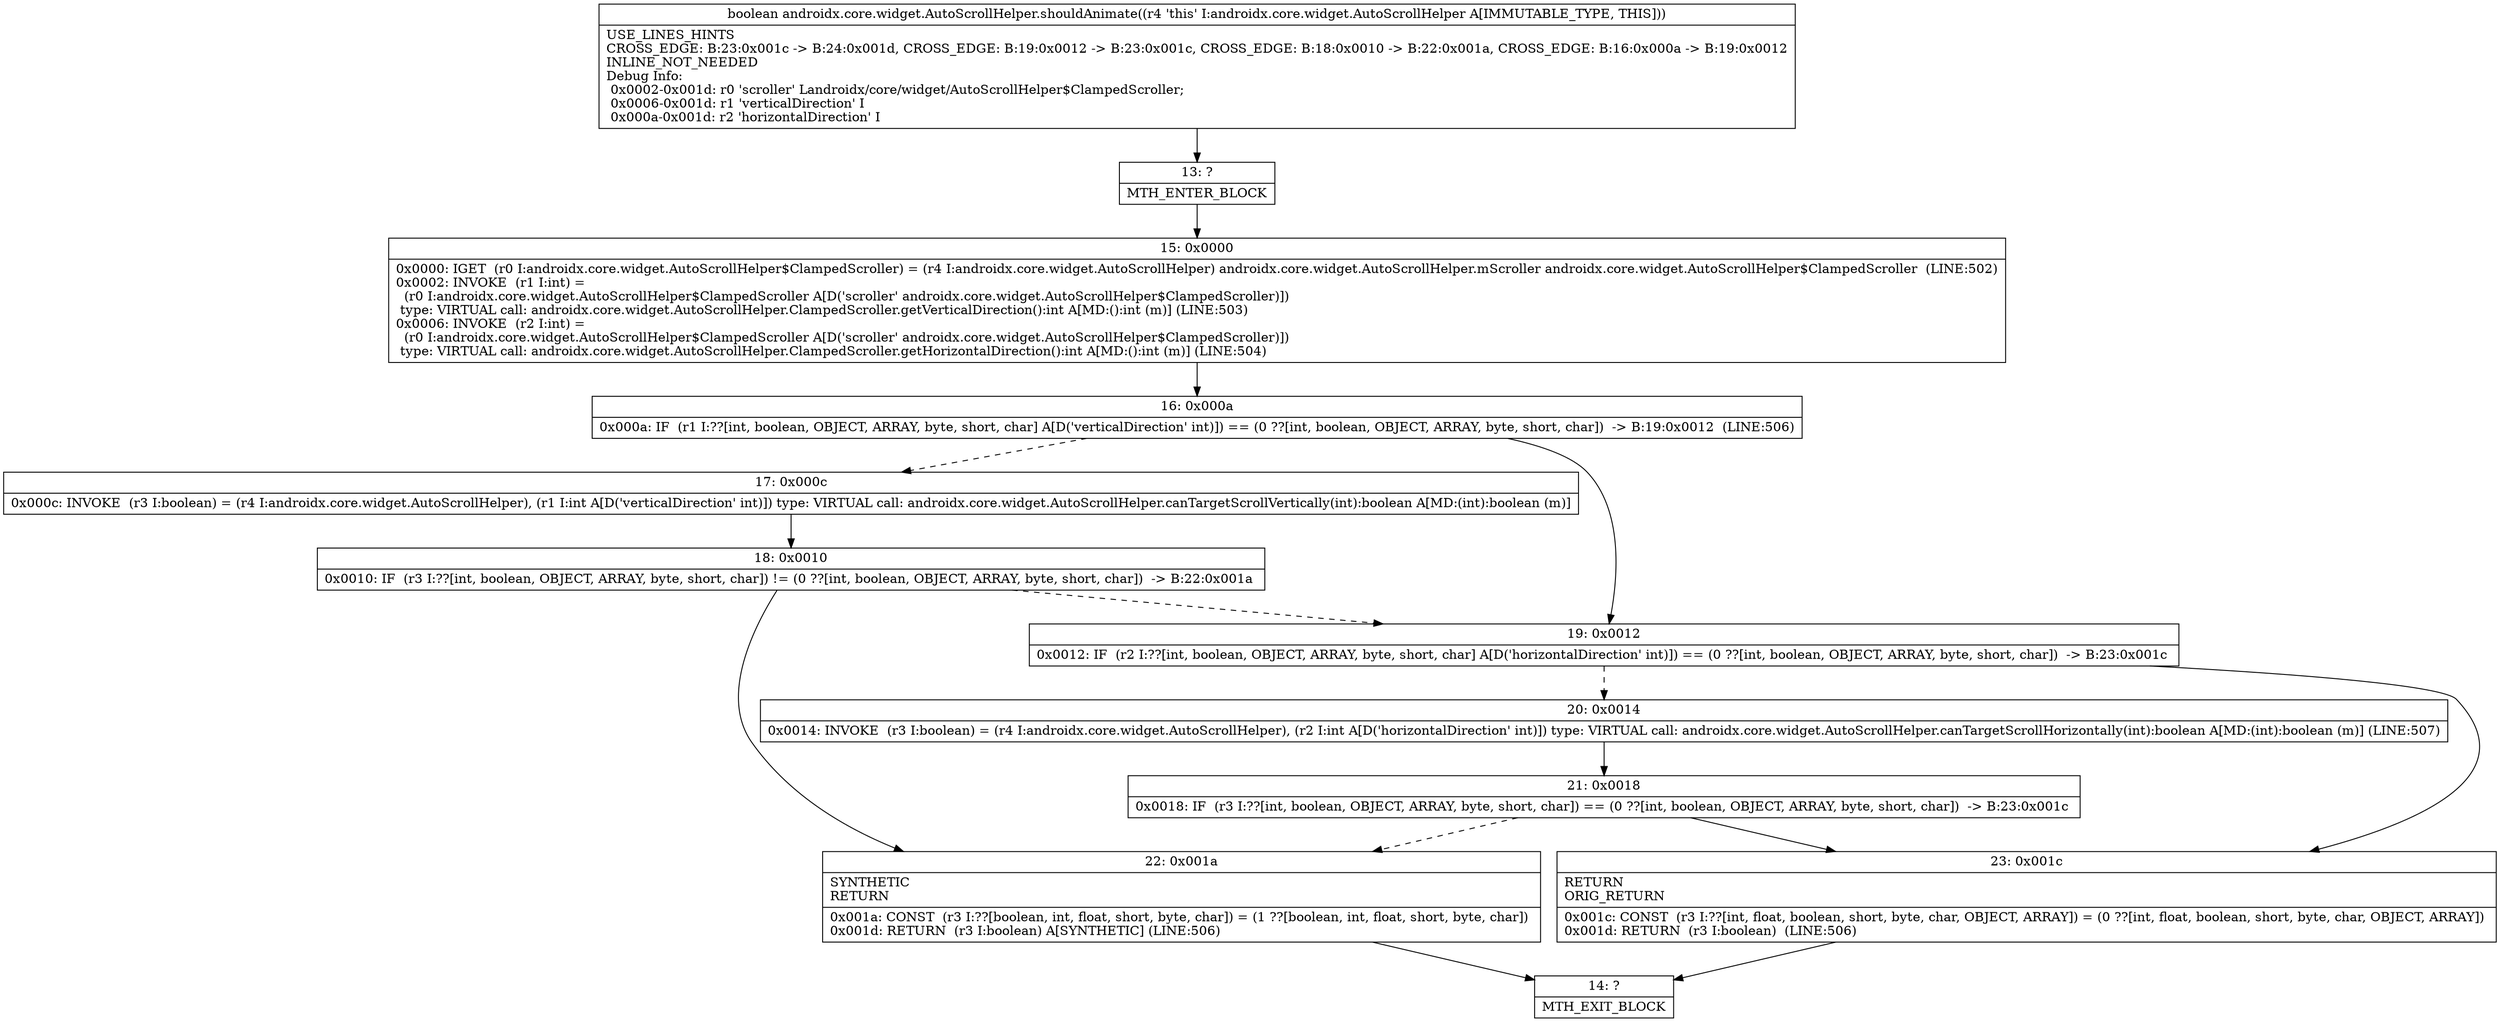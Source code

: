 digraph "CFG forandroidx.core.widget.AutoScrollHelper.shouldAnimate()Z" {
Node_13 [shape=record,label="{13\:\ ?|MTH_ENTER_BLOCK\l}"];
Node_15 [shape=record,label="{15\:\ 0x0000|0x0000: IGET  (r0 I:androidx.core.widget.AutoScrollHelper$ClampedScroller) = (r4 I:androidx.core.widget.AutoScrollHelper) androidx.core.widget.AutoScrollHelper.mScroller androidx.core.widget.AutoScrollHelper$ClampedScroller  (LINE:502)\l0x0002: INVOKE  (r1 I:int) = \l  (r0 I:androidx.core.widget.AutoScrollHelper$ClampedScroller A[D('scroller' androidx.core.widget.AutoScrollHelper$ClampedScroller)])\l type: VIRTUAL call: androidx.core.widget.AutoScrollHelper.ClampedScroller.getVerticalDirection():int A[MD:():int (m)] (LINE:503)\l0x0006: INVOKE  (r2 I:int) = \l  (r0 I:androidx.core.widget.AutoScrollHelper$ClampedScroller A[D('scroller' androidx.core.widget.AutoScrollHelper$ClampedScroller)])\l type: VIRTUAL call: androidx.core.widget.AutoScrollHelper.ClampedScroller.getHorizontalDirection():int A[MD:():int (m)] (LINE:504)\l}"];
Node_16 [shape=record,label="{16\:\ 0x000a|0x000a: IF  (r1 I:??[int, boolean, OBJECT, ARRAY, byte, short, char] A[D('verticalDirection' int)]) == (0 ??[int, boolean, OBJECT, ARRAY, byte, short, char])  \-\> B:19:0x0012  (LINE:506)\l}"];
Node_17 [shape=record,label="{17\:\ 0x000c|0x000c: INVOKE  (r3 I:boolean) = (r4 I:androidx.core.widget.AutoScrollHelper), (r1 I:int A[D('verticalDirection' int)]) type: VIRTUAL call: androidx.core.widget.AutoScrollHelper.canTargetScrollVertically(int):boolean A[MD:(int):boolean (m)]\l}"];
Node_18 [shape=record,label="{18\:\ 0x0010|0x0010: IF  (r3 I:??[int, boolean, OBJECT, ARRAY, byte, short, char]) != (0 ??[int, boolean, OBJECT, ARRAY, byte, short, char])  \-\> B:22:0x001a \l}"];
Node_22 [shape=record,label="{22\:\ 0x001a|SYNTHETIC\lRETURN\l|0x001a: CONST  (r3 I:??[boolean, int, float, short, byte, char]) = (1 ??[boolean, int, float, short, byte, char]) \l0x001d: RETURN  (r3 I:boolean) A[SYNTHETIC] (LINE:506)\l}"];
Node_14 [shape=record,label="{14\:\ ?|MTH_EXIT_BLOCK\l}"];
Node_19 [shape=record,label="{19\:\ 0x0012|0x0012: IF  (r2 I:??[int, boolean, OBJECT, ARRAY, byte, short, char] A[D('horizontalDirection' int)]) == (0 ??[int, boolean, OBJECT, ARRAY, byte, short, char])  \-\> B:23:0x001c \l}"];
Node_20 [shape=record,label="{20\:\ 0x0014|0x0014: INVOKE  (r3 I:boolean) = (r4 I:androidx.core.widget.AutoScrollHelper), (r2 I:int A[D('horizontalDirection' int)]) type: VIRTUAL call: androidx.core.widget.AutoScrollHelper.canTargetScrollHorizontally(int):boolean A[MD:(int):boolean (m)] (LINE:507)\l}"];
Node_21 [shape=record,label="{21\:\ 0x0018|0x0018: IF  (r3 I:??[int, boolean, OBJECT, ARRAY, byte, short, char]) == (0 ??[int, boolean, OBJECT, ARRAY, byte, short, char])  \-\> B:23:0x001c \l}"];
Node_23 [shape=record,label="{23\:\ 0x001c|RETURN\lORIG_RETURN\l|0x001c: CONST  (r3 I:??[int, float, boolean, short, byte, char, OBJECT, ARRAY]) = (0 ??[int, float, boolean, short, byte, char, OBJECT, ARRAY]) \l0x001d: RETURN  (r3 I:boolean)  (LINE:506)\l}"];
MethodNode[shape=record,label="{boolean androidx.core.widget.AutoScrollHelper.shouldAnimate((r4 'this' I:androidx.core.widget.AutoScrollHelper A[IMMUTABLE_TYPE, THIS]))  | USE_LINES_HINTS\lCROSS_EDGE: B:23:0x001c \-\> B:24:0x001d, CROSS_EDGE: B:19:0x0012 \-\> B:23:0x001c, CROSS_EDGE: B:18:0x0010 \-\> B:22:0x001a, CROSS_EDGE: B:16:0x000a \-\> B:19:0x0012\lINLINE_NOT_NEEDED\lDebug Info:\l  0x0002\-0x001d: r0 'scroller' Landroidx\/core\/widget\/AutoScrollHelper$ClampedScroller;\l  0x0006\-0x001d: r1 'verticalDirection' I\l  0x000a\-0x001d: r2 'horizontalDirection' I\l}"];
MethodNode -> Node_13;Node_13 -> Node_15;
Node_15 -> Node_16;
Node_16 -> Node_17[style=dashed];
Node_16 -> Node_19;
Node_17 -> Node_18;
Node_18 -> Node_19[style=dashed];
Node_18 -> Node_22;
Node_22 -> Node_14;
Node_19 -> Node_20[style=dashed];
Node_19 -> Node_23;
Node_20 -> Node_21;
Node_21 -> Node_22[style=dashed];
Node_21 -> Node_23;
Node_23 -> Node_14;
}

